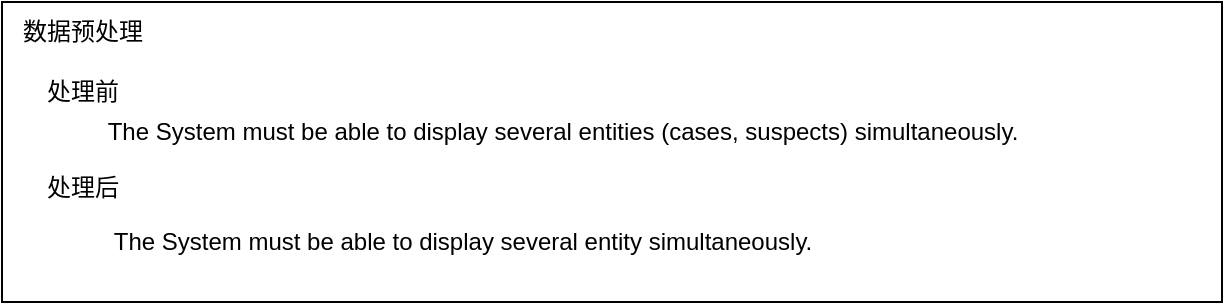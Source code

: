 <mxfile version="24.0.7" type="github">
  <diagram name="第 1 页" id="AXDuTPOKBofO2-NumYbh">
    <mxGraphModel dx="1173" dy="738" grid="1" gridSize="10" guides="1" tooltips="1" connect="1" arrows="1" fold="1" page="1" pageScale="1" pageWidth="827" pageHeight="1169" math="0" shadow="0">
      <root>
        <mxCell id="0" />
        <mxCell id="1" parent="0" />
        <mxCell id="61OYUtFmyXOMqLUHNU4D-1" value="" style="rounded=0;whiteSpace=wrap;html=1;" vertex="1" parent="1">
          <mxGeometry x="160" y="330" width="610" height="150" as="geometry" />
        </mxCell>
        <mxCell id="61OYUtFmyXOMqLUHNU4D-2" value="数据预处理" style="text;html=1;align=center;verticalAlign=middle;resizable=0;points=[];autosize=1;strokeColor=none;fillColor=none;" vertex="1" parent="1">
          <mxGeometry x="160" y="330" width="80" height="30" as="geometry" />
        </mxCell>
        <mxCell id="61OYUtFmyXOMqLUHNU4D-3" value="处理前" style="text;html=1;align=center;verticalAlign=middle;resizable=0;points=[];autosize=1;strokeColor=none;fillColor=none;" vertex="1" parent="1">
          <mxGeometry x="170" y="360" width="60" height="30" as="geometry" />
        </mxCell>
        <mxCell id="61OYUtFmyXOMqLUHNU4D-4" value="处理后" style="text;html=1;align=center;verticalAlign=middle;resizable=0;points=[];autosize=1;strokeColor=none;fillColor=none;" vertex="1" parent="1">
          <mxGeometry x="170" y="408" width="60" height="30" as="geometry" />
        </mxCell>
        <mxCell id="61OYUtFmyXOMqLUHNU4D-5" value="The System must be able to display several entity simultaneously." style="text;html=1;align=center;verticalAlign=middle;resizable=0;points=[];autosize=1;strokeColor=none;fillColor=none;" vertex="1" parent="1">
          <mxGeometry x="205" y="435" width="370" height="30" as="geometry" />
        </mxCell>
        <mxCell id="61OYUtFmyXOMqLUHNU4D-6" value="The System must be able to display several entities (cases, suspects) simultaneously." style="text;html=1;align=center;verticalAlign=middle;resizable=0;points=[];autosize=1;strokeColor=none;fillColor=none;" vertex="1" parent="1">
          <mxGeometry x="200" y="380" width="480" height="30" as="geometry" />
        </mxCell>
      </root>
    </mxGraphModel>
  </diagram>
</mxfile>
